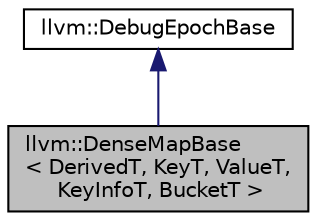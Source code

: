 digraph "llvm::DenseMapBase&lt; DerivedT, KeyT, ValueT, KeyInfoT, BucketT &gt;"
{
  edge [fontname="Helvetica",fontsize="10",labelfontname="Helvetica",labelfontsize="10"];
  node [fontname="Helvetica",fontsize="10",shape=record];
  Node1 [label="llvm::DenseMapBase\l\< DerivedT, KeyT, ValueT,\l KeyInfoT, BucketT \>",height=0.2,width=0.4,color="black", fillcolor="grey75", style="filled", fontcolor="black"];
  Node2 -> Node1 [dir="back",color="midnightblue",fontsize="10",style="solid",fontname="Helvetica"];
  Node2 [label="llvm::DebugEpochBase",height=0.2,width=0.4,color="black", fillcolor="white", style="filled",URL="$classllvm_1_1DebugEpochBase.html",tooltip="A base class for data structure classes wishing to make iterators (\"handles\") pointing into themselve..."];
}
